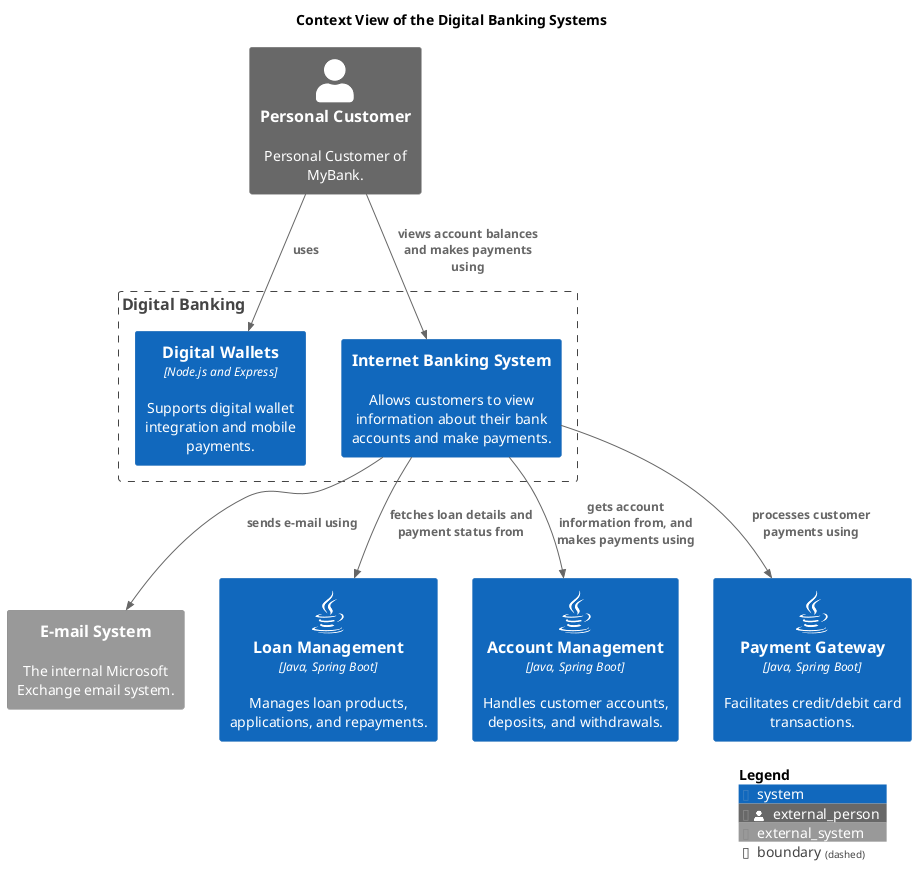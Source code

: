 @startuml context-view
!include <C4/C4_Context.puml>
!include <awslib14/AWSCommon>
!include <awslib14/AWSC4Integration>
!include <azure/AzureCommon>
!include <azure/AzureC4Integration>
!include <tupadr3/common>
!include <tupadr3/font-awesome-5/java>







title Context View of the Digital Banking Systems
System_Ext(mybank_emailSystem, "E-mail System", $descr="The internal Microsoft Exchange email system.")
Boundary(mybank_digitalBanking_contextBoundary, "Digital Banking") {
  System(mybank_digitalBanking_digitalWalletsSystem, "Digital Wallets", $descr="Supports digital wallet integration and mobile payments.", $type="Node.js and Express")
  System(mybank_digitalBanking_internetBankingSystem_internetBankingSystem, "Internet Banking System", $descr="Allows customers to view information about their bank accounts and make payments.")
}
System(mybank_coreBanking_loanManagementSystem, "Loan Management", $descr="Manages loan products, applications, and repayments.", $type="Java, Spring Boot", $sprite="java")
Person_Ext(mybank_personalCustomer, "Personal Customer", $descr="Personal Customer of MyBank.")
System(mybank_coreBanking_accountManagementSystem, "Account Management", $descr="Handles customer accounts, deposits, and withdrawals.", $type="Java, Spring Boot", $sprite="java")
System(mybank_payment_paymentGatewaySystem, "Payment Gateway", $descr="Facilitates credit/debit card transactions.", $type="Java, Spring Boot", $sprite="java")
Rel(mybank_personalCustomer, mybank_digitalBanking_digitalWalletsSystem, "uses")
Rel(mybank_digitalBanking_internetBankingSystem_internetBankingSystem, mybank_emailSystem, "sends e-mail using")
Rel(mybank_digitalBanking_internetBankingSystem_internetBankingSystem, mybank_coreBanking_loanManagementSystem, "fetches loan details and payment status from")
Rel(mybank_personalCustomer, mybank_digitalBanking_internetBankingSystem_internetBankingSystem, "views account balances and makes payments using")
Rel(mybank_digitalBanking_internetBankingSystem_internetBankingSystem, mybank_coreBanking_accountManagementSystem, "gets account information from, and makes payments using")
Rel(mybank_digitalBanking_internetBankingSystem_internetBankingSystem, mybank_payment_paymentGatewaySystem, "processes customer payments using")
SHOW_LEGEND()
@enduml
